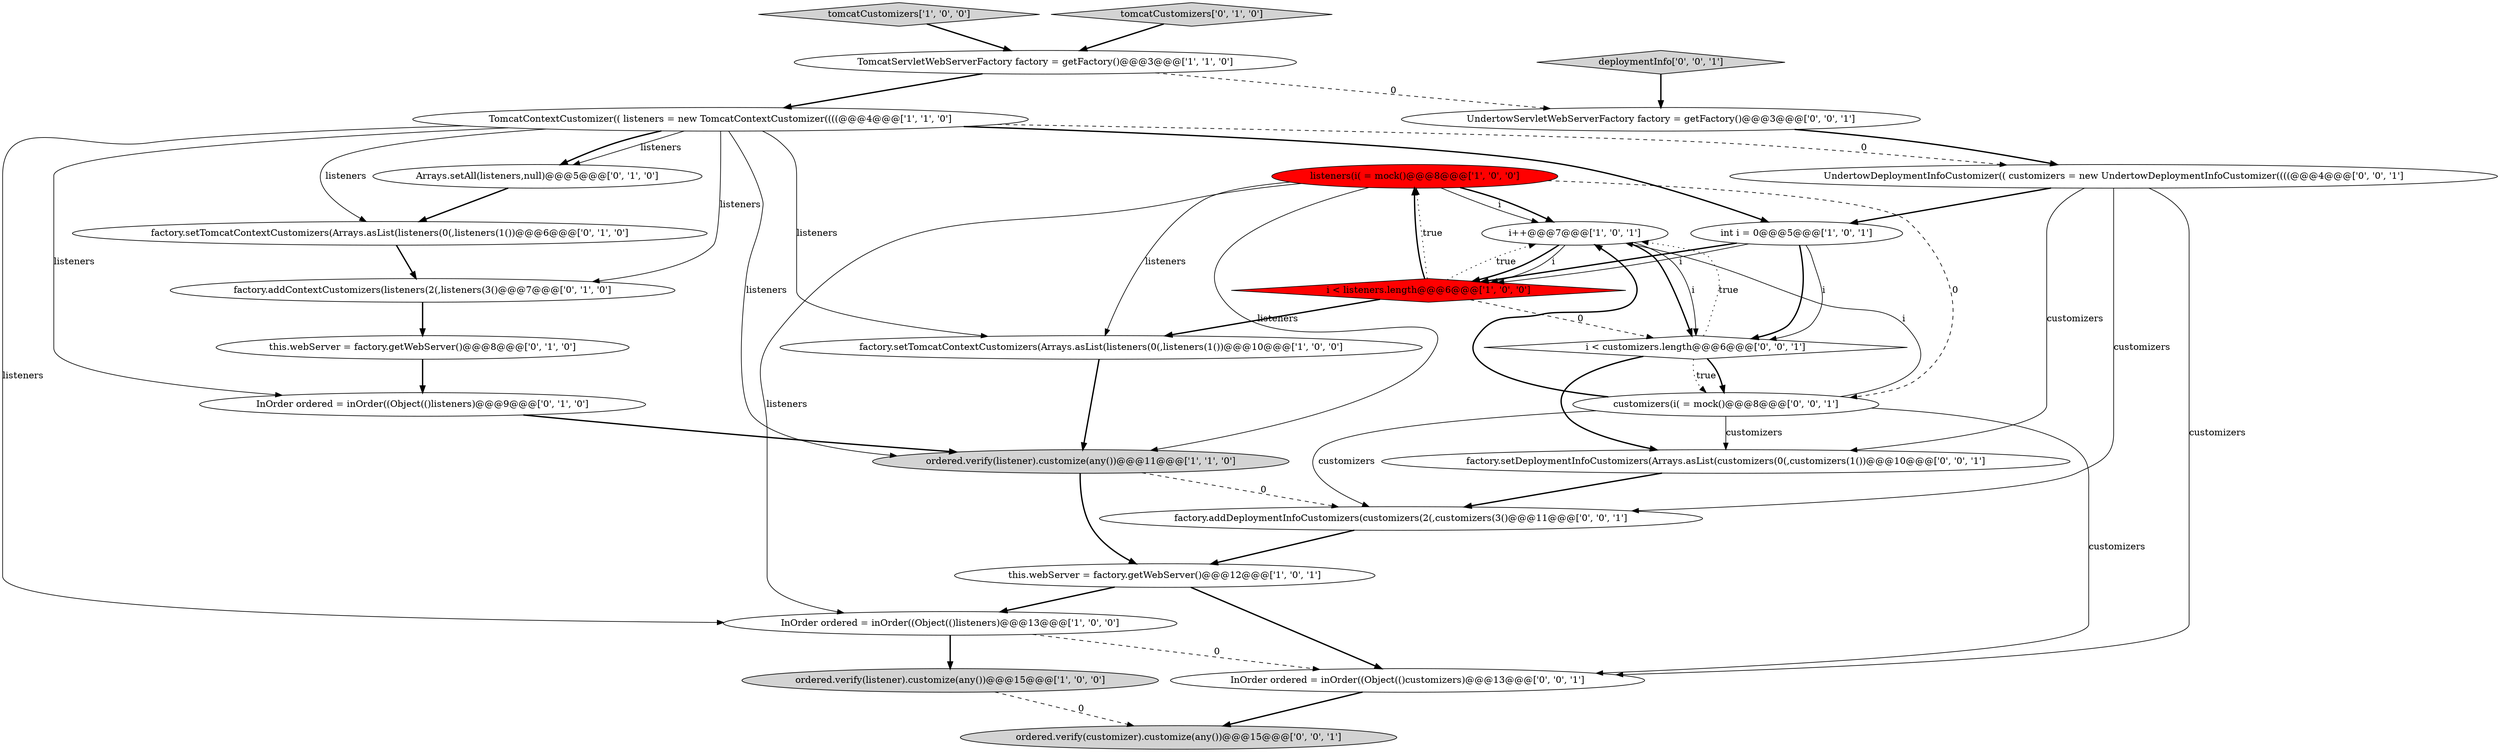 digraph {
7 [style = filled, label = "ordered.verify(listener).customize(any())@@@11@@@['1', '1', '0']", fillcolor = lightgray, shape = ellipse image = "AAA0AAABBB1BBB"];
26 [style = filled, label = "UndertowDeploymentInfoCustomizer(( customizers = new UndertowDeploymentInfoCustomizer((((@@@4@@@['0', '0', '1']", fillcolor = white, shape = ellipse image = "AAA0AAABBB3BBB"];
1 [style = filled, label = "tomcatCustomizers['1', '0', '0']", fillcolor = lightgray, shape = diamond image = "AAA0AAABBB1BBB"];
12 [style = filled, label = "InOrder ordered = inOrder((Object(()listeners)@@@9@@@['0', '1', '0']", fillcolor = white, shape = ellipse image = "AAA0AAABBB2BBB"];
5 [style = filled, label = "ordered.verify(listener).customize(any())@@@15@@@['1', '0', '0']", fillcolor = lightgray, shape = ellipse image = "AAA0AAABBB1BBB"];
0 [style = filled, label = "this.webServer = factory.getWebServer()@@@12@@@['1', '0', '1']", fillcolor = white, shape = ellipse image = "AAA0AAABBB1BBB"];
6 [style = filled, label = "factory.setTomcatContextCustomizers(Arrays.asList(listeners(0(,listeners(1())@@@10@@@['1', '0', '0']", fillcolor = white, shape = ellipse image = "AAA0AAABBB1BBB"];
15 [style = filled, label = "this.webServer = factory.getWebServer()@@@8@@@['0', '1', '0']", fillcolor = white, shape = ellipse image = "AAA0AAABBB2BBB"];
21 [style = filled, label = "i < customizers.length@@@6@@@['0', '0', '1']", fillcolor = white, shape = diamond image = "AAA0AAABBB3BBB"];
11 [style = filled, label = "listeners(i( = mock()@@@8@@@['1', '0', '0']", fillcolor = red, shape = ellipse image = "AAA1AAABBB1BBB"];
22 [style = filled, label = "factory.setDeploymentInfoCustomizers(Arrays.asList(customizers(0(,customizers(1())@@@10@@@['0', '0', '1']", fillcolor = white, shape = ellipse image = "AAA0AAABBB3BBB"];
17 [style = filled, label = "tomcatCustomizers['0', '1', '0']", fillcolor = lightgray, shape = diamond image = "AAA0AAABBB2BBB"];
16 [style = filled, label = "factory.addContextCustomizers(listeners(2(,listeners(3()@@@7@@@['0', '1', '0']", fillcolor = white, shape = ellipse image = "AAA0AAABBB2BBB"];
20 [style = filled, label = "InOrder ordered = inOrder((Object(()customizers)@@@13@@@['0', '0', '1']", fillcolor = white, shape = ellipse image = "AAA0AAABBB3BBB"];
9 [style = filled, label = "TomcatServletWebServerFactory factory = getFactory()@@@3@@@['1', '1', '0']", fillcolor = white, shape = ellipse image = "AAA0AAABBB1BBB"];
4 [style = filled, label = "i++@@@7@@@['1', '0', '1']", fillcolor = white, shape = ellipse image = "AAA0AAABBB1BBB"];
3 [style = filled, label = "int i = 0@@@5@@@['1', '0', '1']", fillcolor = white, shape = ellipse image = "AAA0AAABBB1BBB"];
14 [style = filled, label = "factory.setTomcatContextCustomizers(Arrays.asList(listeners(0(,listeners(1())@@@6@@@['0', '1', '0']", fillcolor = white, shape = ellipse image = "AAA0AAABBB2BBB"];
25 [style = filled, label = "UndertowServletWebServerFactory factory = getFactory()@@@3@@@['0', '0', '1']", fillcolor = white, shape = ellipse image = "AAA0AAABBB3BBB"];
8 [style = filled, label = "InOrder ordered = inOrder((Object(()listeners)@@@13@@@['1', '0', '0']", fillcolor = white, shape = ellipse image = "AAA0AAABBB1BBB"];
24 [style = filled, label = "ordered.verify(customizer).customize(any())@@@15@@@['0', '0', '1']", fillcolor = lightgray, shape = ellipse image = "AAA0AAABBB3BBB"];
13 [style = filled, label = "Arrays.setAll(listeners,null)@@@5@@@['0', '1', '0']", fillcolor = white, shape = ellipse image = "AAA0AAABBB2BBB"];
18 [style = filled, label = "deploymentInfo['0', '0', '1']", fillcolor = lightgray, shape = diamond image = "AAA0AAABBB3BBB"];
10 [style = filled, label = "i < listeners.length@@@6@@@['1', '0', '0']", fillcolor = red, shape = diamond image = "AAA1AAABBB1BBB"];
2 [style = filled, label = "TomcatContextCustomizer(( listeners = new TomcatContextCustomizer((((@@@4@@@['1', '1', '0']", fillcolor = white, shape = ellipse image = "AAA0AAABBB1BBB"];
23 [style = filled, label = "customizers(i( = mock()@@@8@@@['0', '0', '1']", fillcolor = white, shape = ellipse image = "AAA0AAABBB3BBB"];
19 [style = filled, label = "factory.addDeploymentInfoCustomizers(customizers(2(,customizers(3()@@@11@@@['0', '0', '1']", fillcolor = white, shape = ellipse image = "AAA0AAABBB3BBB"];
14->16 [style = bold, label=""];
4->10 [style = bold, label=""];
16->15 [style = bold, label=""];
11->8 [style = solid, label="listeners"];
10->21 [style = dashed, label="0"];
23->19 [style = solid, label="customizers"];
11->4 [style = solid, label="i"];
11->6 [style = solid, label="listeners"];
22->19 [style = bold, label=""];
9->2 [style = bold, label=""];
26->3 [style = bold, label=""];
17->9 [style = bold, label=""];
2->3 [style = bold, label=""];
11->4 [style = bold, label=""];
8->20 [style = dashed, label="0"];
5->24 [style = dashed, label="0"];
4->21 [style = bold, label=""];
23->4 [style = bold, label=""];
2->13 [style = solid, label="listeners"];
3->21 [style = solid, label="i"];
11->23 [style = dashed, label="0"];
7->0 [style = bold, label=""];
23->4 [style = solid, label="i"];
26->19 [style = solid, label="customizers"];
21->4 [style = dotted, label="true"];
10->6 [style = bold, label=""];
12->7 [style = bold, label=""];
2->14 [style = solid, label="listeners"];
1->9 [style = bold, label=""];
19->0 [style = bold, label=""];
2->16 [style = solid, label="listeners"];
26->22 [style = solid, label="customizers"];
2->13 [style = bold, label=""];
2->7 [style = solid, label="listeners"];
3->10 [style = bold, label=""];
3->10 [style = solid, label="i"];
23->22 [style = solid, label="customizers"];
8->5 [style = bold, label=""];
10->11 [style = dotted, label="true"];
21->22 [style = bold, label=""];
7->19 [style = dashed, label="0"];
21->23 [style = dotted, label="true"];
11->7 [style = solid, label="listeners"];
23->20 [style = solid, label="customizers"];
25->26 [style = bold, label=""];
4->21 [style = solid, label="i"];
0->8 [style = bold, label=""];
4->10 [style = solid, label="i"];
18->25 [style = bold, label=""];
9->25 [style = dashed, label="0"];
3->21 [style = bold, label=""];
0->20 [style = bold, label=""];
2->8 [style = solid, label="listeners"];
15->12 [style = bold, label=""];
2->12 [style = solid, label="listeners"];
2->6 [style = solid, label="listeners"];
10->4 [style = dotted, label="true"];
6->7 [style = bold, label=""];
20->24 [style = bold, label=""];
2->26 [style = dashed, label="0"];
21->23 [style = bold, label=""];
13->14 [style = bold, label=""];
26->20 [style = solid, label="customizers"];
10->11 [style = bold, label=""];
}
